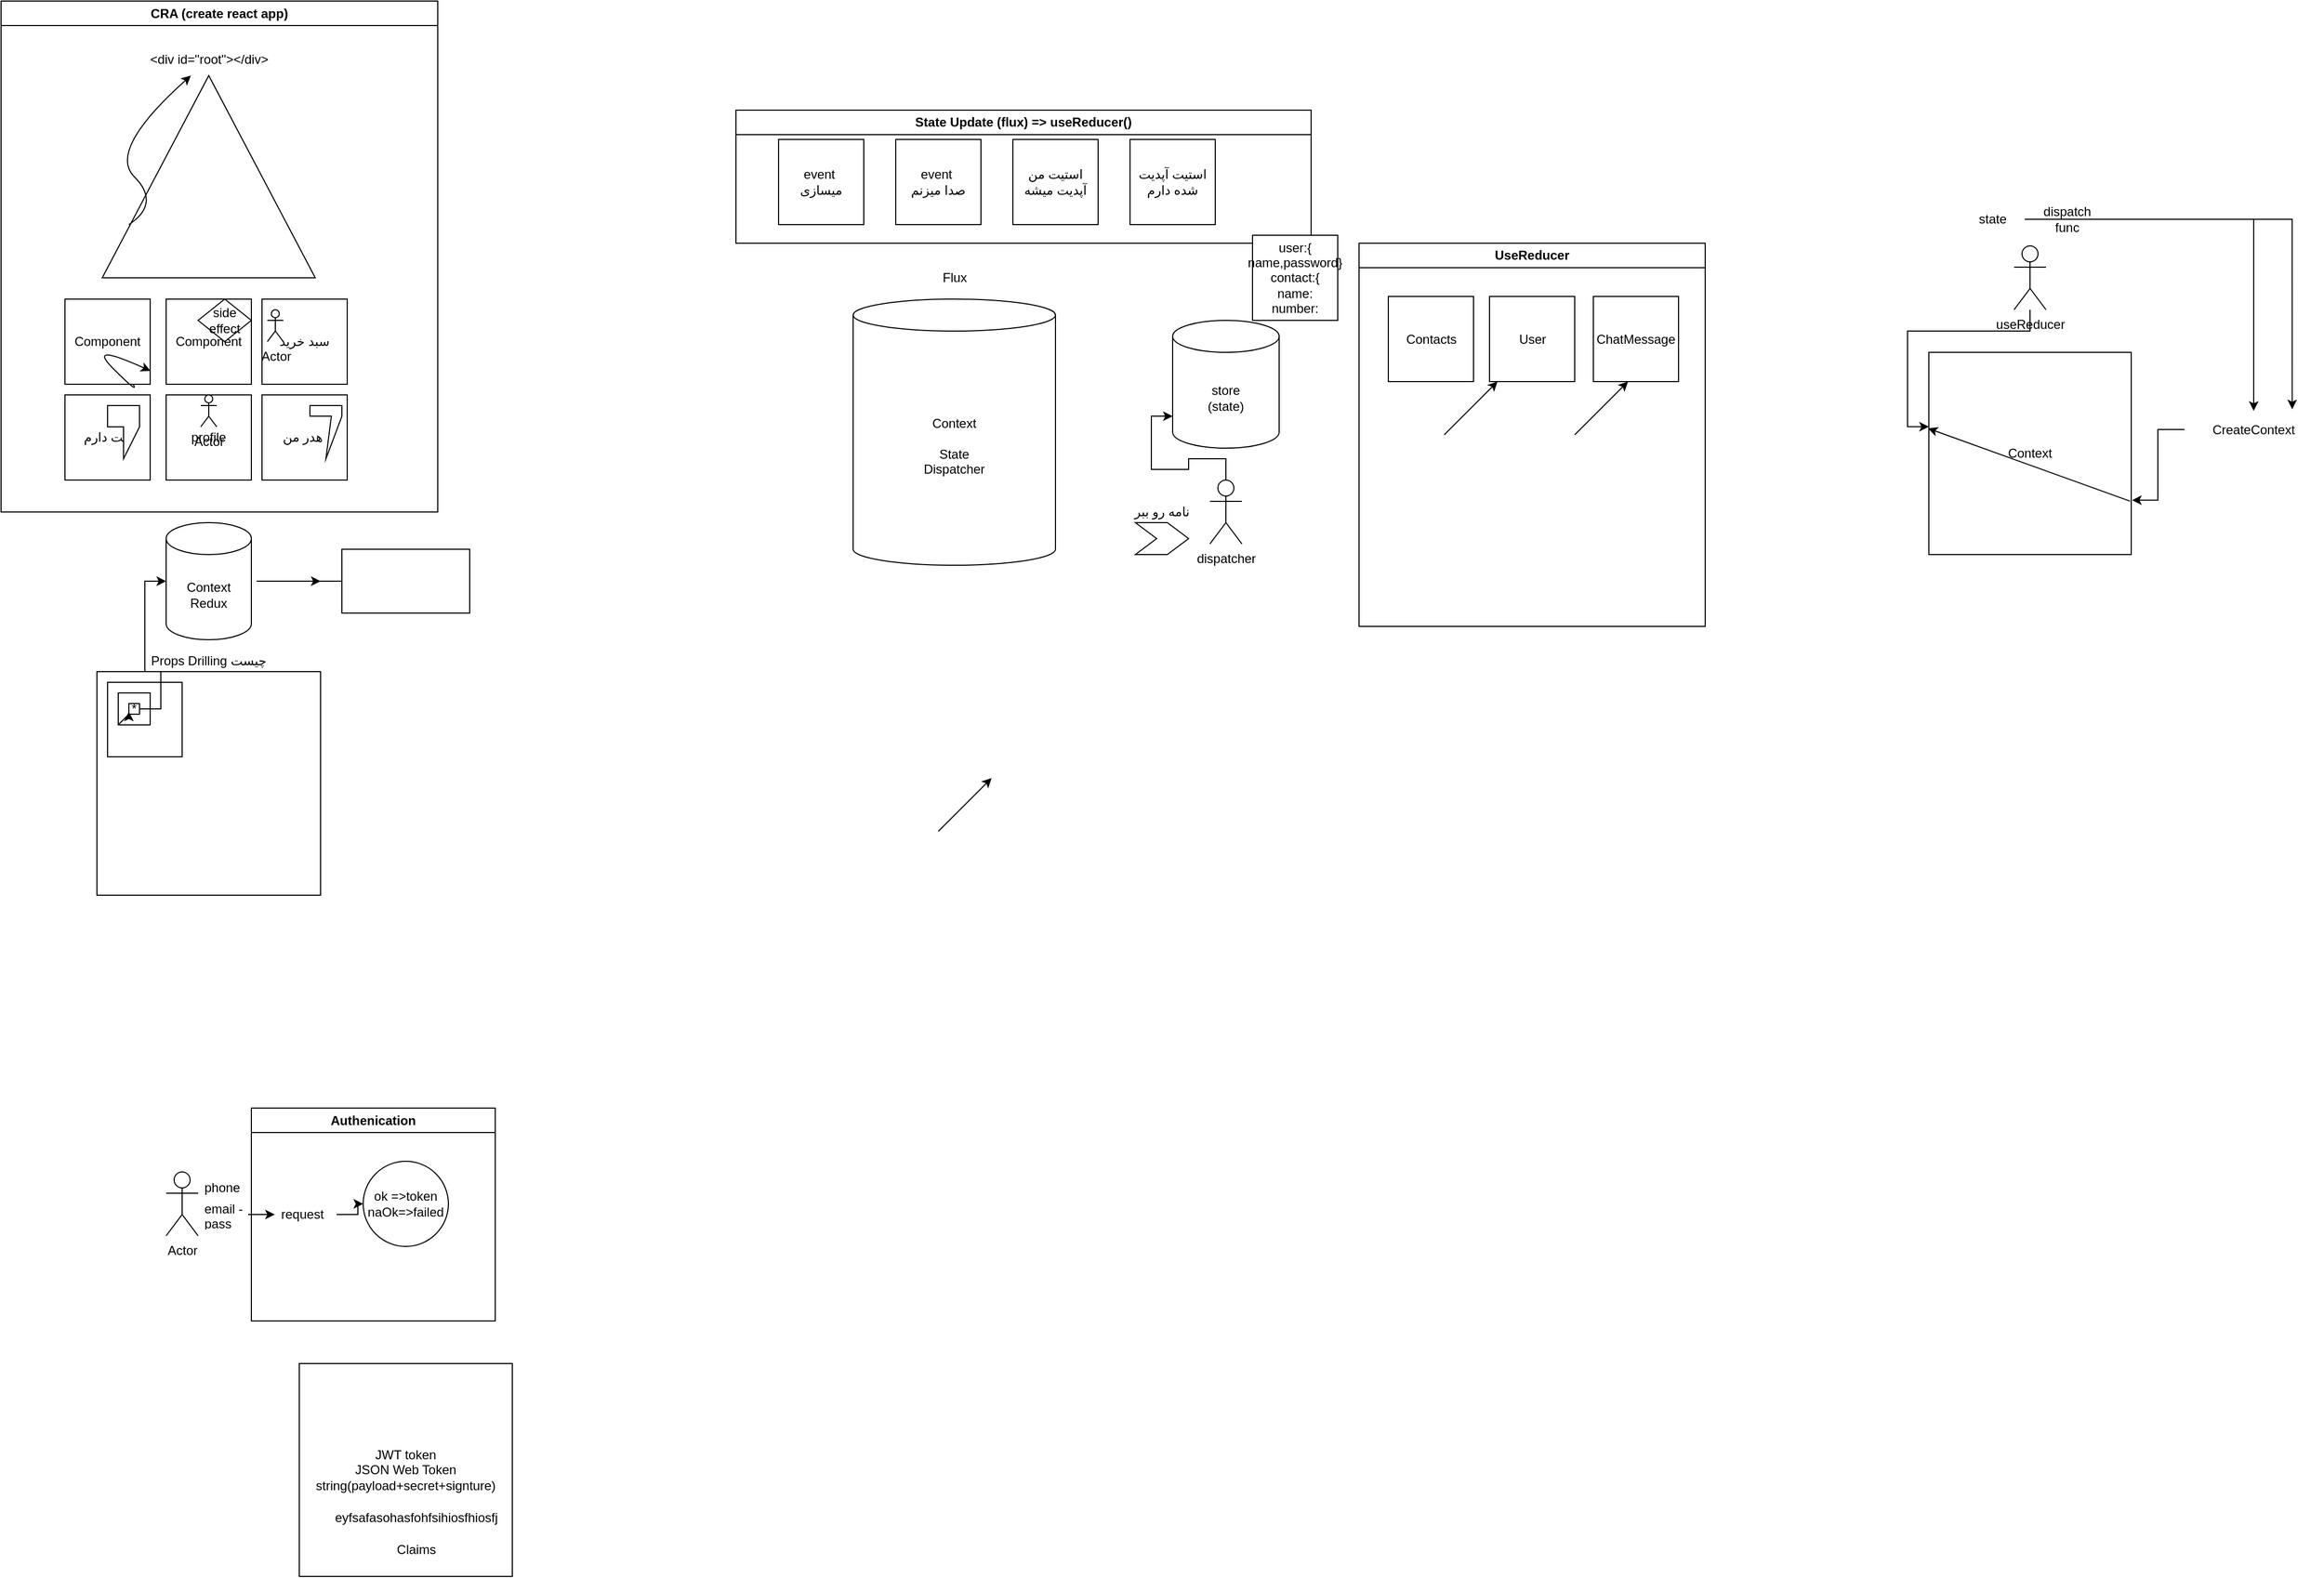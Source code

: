 <mxfile version="20.8.1" type="device"><diagram id="F2j4GgXj-LyiH6Weufmi" name="Page-1"><mxGraphModel dx="422" dy="292" grid="1" gridSize="10" guides="1" tooltips="1" connect="1" arrows="1" fold="1" page="1" pageScale="1" pageWidth="850" pageHeight="1100" math="0" shadow="0"><root><mxCell id="0"/><mxCell id="1" parent="0"/><mxCell id="Vjm8L-qQPr2WNu3jBZb--1" value="CRA (create react app)" style="swimlane;whiteSpace=wrap;html=1;" parent="1" vertex="1"><mxGeometry x="100" y="160" width="410" height="480" as="geometry"/></mxCell><mxCell id="Vjm8L-qQPr2WNu3jBZb--2" value="" style="triangle;whiteSpace=wrap;html=1;rotation=-90;" parent="Vjm8L-qQPr2WNu3jBZb--1" vertex="1"><mxGeometry x="100" y="65" width="190" height="200" as="geometry"/></mxCell><mxCell id="Vjm8L-qQPr2WNu3jBZb--3" value="&amp;lt;div id=&quot;root&quot;&amp;gt;&amp;lt;/div&amp;gt;" style="text;html=1;strokeColor=none;fillColor=none;align=center;verticalAlign=middle;whiteSpace=wrap;rounded=0;" parent="Vjm8L-qQPr2WNu3jBZb--1" vertex="1"><mxGeometry x="127.5" y="40" width="135" height="30" as="geometry"/></mxCell><mxCell id="Vjm8L-qQPr2WNu3jBZb--4" value="" style="curved=1;endArrow=classic;html=1;rounded=0;exitX=0.263;exitY=0.125;exitDx=0;exitDy=0;exitPerimeter=0;" parent="Vjm8L-qQPr2WNu3jBZb--1" source="Vjm8L-qQPr2WNu3jBZb--2" target="Vjm8L-qQPr2WNu3jBZb--3" edge="1"><mxGeometry width="50" height="50" relative="1" as="geometry"><mxPoint x="100" y="190" as="sourcePoint"/><mxPoint x="150" y="140" as="targetPoint"/><Array as="points"><mxPoint x="150" y="190"/><mxPoint x="100" y="140"/></Array></mxGeometry></mxCell><mxCell id="Vjm8L-qQPr2WNu3jBZb--5" value="Component" style="whiteSpace=wrap;html=1;aspect=fixed;" parent="Vjm8L-qQPr2WNu3jBZb--1" vertex="1"><mxGeometry x="60" y="280" width="80" height="80" as="geometry"/></mxCell><mxCell id="Vjm8L-qQPr2WNu3jBZb--7" value="هدر من&amp;nbsp;" style="whiteSpace=wrap;html=1;aspect=fixed;" parent="Vjm8L-qQPr2WNu3jBZb--1" vertex="1"><mxGeometry x="245" y="370" width="80" height="80" as="geometry"/></mxCell><mxCell id="Vjm8L-qQPr2WNu3jBZb--6" value="Component" style="whiteSpace=wrap;html=1;aspect=fixed;" parent="Vjm8L-qQPr2WNu3jBZb--1" vertex="1"><mxGeometry x="155" y="280" width="80" height="80" as="geometry"/></mxCell><mxCell id="Vjm8L-qQPr2WNu3jBZb--9" value="چت دارم" style="whiteSpace=wrap;html=1;aspect=fixed;" parent="Vjm8L-qQPr2WNu3jBZb--1" vertex="1"><mxGeometry x="60" y="370" width="80" height="80" as="geometry"/></mxCell><mxCell id="Vjm8L-qQPr2WNu3jBZb--8" value="profile" style="whiteSpace=wrap;html=1;aspect=fixed;" parent="Vjm8L-qQPr2WNu3jBZb--1" vertex="1"><mxGeometry x="155" y="370" width="80" height="80" as="geometry"/></mxCell><mxCell id="Vjm8L-qQPr2WNu3jBZb--12" value="side effect" style="rhombus;whiteSpace=wrap;html=1;" parent="Vjm8L-qQPr2WNu3jBZb--1" vertex="1"><mxGeometry x="185" y="280" width="50" height="40" as="geometry"/></mxCell><mxCell id="Vjm8L-qQPr2WNu3jBZb--13" value="" style="curved=1;endArrow=classic;html=1;rounded=0;entryX=1.004;entryY=0.844;entryDx=0;entryDy=0;entryPerimeter=0;" parent="Vjm8L-qQPr2WNu3jBZb--1" source="Vjm8L-qQPr2WNu3jBZb--5" target="Vjm8L-qQPr2WNu3jBZb--5" edge="1"><mxGeometry width="50" height="50" relative="1" as="geometry"><mxPoint x="80" y="370" as="sourcePoint"/><mxPoint x="130" y="320" as="targetPoint"/><Array as="points"><mxPoint x="130" y="370"/><mxPoint x="80" y="320"/></Array></mxGeometry></mxCell><mxCell id="Vjm8L-qQPr2WNu3jBZb--14" value="Actor" style="shape=umlActor;verticalLabelPosition=bottom;verticalAlign=top;html=1;outlineConnect=0;" parent="Vjm8L-qQPr2WNu3jBZb--1" vertex="1"><mxGeometry x="187.5" y="370" width="15" height="30" as="geometry"/></mxCell><mxCell id="Vjm8L-qQPr2WNu3jBZb--17" value="" style="shape=callout;whiteSpace=wrap;html=1;perimeter=calloutPerimeter;" parent="Vjm8L-qQPr2WNu3jBZb--1" vertex="1"><mxGeometry x="100" y="380" width="30" height="50" as="geometry"/></mxCell><mxCell id="Vjm8L-qQPr2WNu3jBZb--18" value="" style="shape=callout;whiteSpace=wrap;html=1;perimeter=calloutPerimeter;size=40;position=0.67;" parent="Vjm8L-qQPr2WNu3jBZb--1" vertex="1"><mxGeometry x="290" y="380" width="30" height="50" as="geometry"/></mxCell><mxCell id="Vjm8L-qQPr2WNu3jBZb--10" value="سبد خرید" style="whiteSpace=wrap;html=1;aspect=fixed;" parent="1" vertex="1"><mxGeometry x="345" y="440" width="80" height="80" as="geometry"/></mxCell><mxCell id="Vjm8L-qQPr2WNu3jBZb--15" value="Actor" style="shape=umlActor;verticalLabelPosition=bottom;verticalAlign=top;html=1;outlineConnect=0;" parent="1" vertex="1"><mxGeometry x="350" y="450" width="15" height="30" as="geometry"/></mxCell><mxCell id="Vjm8L-qQPr2WNu3jBZb--21" value="Props Drilling چیست" style="text;html=1;strokeColor=none;fillColor=none;align=center;verticalAlign=middle;whiteSpace=wrap;rounded=0;" parent="1" vertex="1"><mxGeometry x="185" y="740" width="220" height="80" as="geometry"/></mxCell><mxCell id="Vjm8L-qQPr2WNu3jBZb--22" value="" style="whiteSpace=wrap;html=1;aspect=fixed;" parent="1" vertex="1"><mxGeometry x="190" y="790" width="210" height="210" as="geometry"/></mxCell><mxCell id="Vjm8L-qQPr2WNu3jBZb--23" value="" style="whiteSpace=wrap;html=1;aspect=fixed;" parent="1" vertex="1"><mxGeometry x="200" y="800" width="70" height="70" as="geometry"/></mxCell><mxCell id="Vjm8L-qQPr2WNu3jBZb--24" value="" style="whiteSpace=wrap;html=1;aspect=fixed;" parent="1" vertex="1"><mxGeometry x="210" y="810" width="30" height="30" as="geometry"/></mxCell><mxCell id="Vjm8L-qQPr2WNu3jBZb--32" style="edgeStyle=orthogonalEdgeStyle;rounded=0;orthogonalLoop=1;jettySize=auto;html=1;entryX=0;entryY=0.5;entryDx=0;entryDy=0;entryPerimeter=0;" parent="1" source="Vjm8L-qQPr2WNu3jBZb--25" target="Vjm8L-qQPr2WNu3jBZb--11" edge="1"><mxGeometry relative="1" as="geometry"/></mxCell><mxCell id="Vjm8L-qQPr2WNu3jBZb--25" value="*" style="whiteSpace=wrap;html=1;aspect=fixed;" parent="1" vertex="1"><mxGeometry x="220" y="820" width="10" height="10" as="geometry"/></mxCell><mxCell id="Vjm8L-qQPr2WNu3jBZb--31" value="" style="endArrow=classic;html=1;rounded=0;entryX=0;entryY=0.75;entryDx=0;entryDy=0;" parent="1" target="Vjm8L-qQPr2WNu3jBZb--25" edge="1"><mxGeometry width="50" height="50" relative="1" as="geometry"><mxPoint x="210" y="840" as="sourcePoint"/><mxPoint x="260" y="790" as="targetPoint"/><Array as="points"><mxPoint x="220" y="830"/></Array></mxGeometry></mxCell><mxCell id="Vjm8L-qQPr2WNu3jBZb--11" value="Context&lt;br&gt;Redux" style="shape=cylinder3;whiteSpace=wrap;html=1;boundedLbl=1;backgroundOutline=1;size=15;" parent="1" vertex="1"><mxGeometry x="255" y="650" width="80" height="110" as="geometry"/></mxCell><mxCell id="Vjm8L-qQPr2WNu3jBZb--35" style="edgeStyle=orthogonalEdgeStyle;rounded=0;orthogonalLoop=1;jettySize=auto;html=1;" parent="1" source="Vjm8L-qQPr2WNu3jBZb--33" edge="1"><mxGeometry relative="1" as="geometry"><mxPoint x="400" y="705" as="targetPoint"/><Array as="points"><mxPoint x="340" y="705"/><mxPoint x="340" y="705"/></Array></mxGeometry></mxCell><mxCell id="Vjm8L-qQPr2WNu3jBZb--33" value="" style="rounded=0;whiteSpace=wrap;html=1;" parent="1" vertex="1"><mxGeometry x="420" y="675" width="120" height="60" as="geometry"/></mxCell><mxCell id="Vjm8L-qQPr2WNu3jBZb--36" value="Context&lt;br&gt;&lt;br&gt;State&lt;br&gt;Dispatcher" style="shape=cylinder3;whiteSpace=wrap;html=1;boundedLbl=1;backgroundOutline=1;size=15;" parent="1" vertex="1"><mxGeometry x="900" y="440" width="190" height="250" as="geometry"/></mxCell><mxCell id="Vjm8L-qQPr2WNu3jBZb--37" value="Flux" style="text;html=1;strokeColor=none;fillColor=none;align=center;verticalAlign=middle;whiteSpace=wrap;rounded=0;" parent="1" vertex="1"><mxGeometry x="962.5" y="410" width="65" height="20" as="geometry"/></mxCell><mxCell id="Vjm8L-qQPr2WNu3jBZb--38" value="State Update (flux) =&amp;gt; useReducer()" style="swimlane;whiteSpace=wrap;html=1;" parent="1" vertex="1"><mxGeometry x="790" y="262.5" width="540" height="125" as="geometry"/></mxCell><mxCell id="Vjm8L-qQPr2WNu3jBZb--40" value="event&amp;nbsp;&lt;br&gt;میسازی" style="whiteSpace=wrap;html=1;aspect=fixed;" parent="Vjm8L-qQPr2WNu3jBZb--38" vertex="1"><mxGeometry x="40" y="27.5" width="80" height="80" as="geometry"/></mxCell><mxCell id="Vjm8L-qQPr2WNu3jBZb--41" value="event&amp;nbsp;&lt;br&gt;صدا میزنم" style="whiteSpace=wrap;html=1;aspect=fixed;" parent="Vjm8L-qQPr2WNu3jBZb--38" vertex="1"><mxGeometry x="150" y="27.5" width="80" height="80" as="geometry"/></mxCell><mxCell id="Vjm8L-qQPr2WNu3jBZb--42" value="استیت من آپدیت میشه&lt;span style=&quot;color: rgba(0, 0, 0, 0); font-family: monospace; font-size: 0px; text-align: start;&quot;&gt;%3CmxGraphModel%3E%3Croot%3E%3CmxCell%20id%3D%220%22%2F%3E%3CmxCell%20id%3D%221%22%20parent%3D%220%22%2F%3E%3CmxCell%20id%3D%222%22%20value%3D%22event%26amp%3Bnbsp%3B%26lt%3Bbr%26gt%3B%D8%B5%D8%AF%D8%A7%20%D9%85%DB%8C%D8%B2%D9%86%D9%85%22%20style%3D%22whiteSpace%3Dwrap%3Bhtml%3D1%3Baspect%3Dfixed%3B%22%20vertex%3D%221%22%20parent%3D%221%22%3E%3CmxGeometry%20x%3D%22940%22%20y%3D%22290%22%20width%3D%2280%22%20height%3D%2280%22%20as%3D%22geometry%22%2F%3E%3C%2FmxCell%3E%3C%2Froot%3E%3C%2FmxGraphModel%3E&lt;/span&gt;" style="whiteSpace=wrap;html=1;aspect=fixed;" parent="Vjm8L-qQPr2WNu3jBZb--38" vertex="1"><mxGeometry x="260" y="27.5" width="80" height="80" as="geometry"/></mxCell><mxCell id="Vjm8L-qQPr2WNu3jBZb--43" value="استیت آپدیت شده دارم" style="whiteSpace=wrap;html=1;aspect=fixed;" parent="Vjm8L-qQPr2WNu3jBZb--38" vertex="1"><mxGeometry x="370" y="27.5" width="80" height="80" as="geometry"/></mxCell><mxCell id="Vjm8L-qQPr2WNu3jBZb--49" value="user:{&lt;br&gt;name,password}&lt;br&gt;contact:{&lt;br&gt;name:&lt;br&gt;number:" style="whiteSpace=wrap;html=1;aspect=fixed;" parent="1" vertex="1"><mxGeometry x="1275" y="380" width="80" height="80" as="geometry"/></mxCell><mxCell id="Vjm8L-qQPr2WNu3jBZb--50" value="UseReducer" style="swimlane;whiteSpace=wrap;html=1;" parent="1" vertex="1"><mxGeometry x="1375" y="387.5" width="325" height="360" as="geometry"/></mxCell><mxCell id="Vjm8L-qQPr2WNu3jBZb--56" value="ChatMessage" style="whiteSpace=wrap;html=1;aspect=fixed;" parent="Vjm8L-qQPr2WNu3jBZb--50" vertex="1"><mxGeometry x="220" y="50" width="80" height="80" as="geometry"/></mxCell><mxCell id="Vjm8L-qQPr2WNu3jBZb--58" value="User" style="whiteSpace=wrap;html=1;aspect=fixed;" parent="Vjm8L-qQPr2WNu3jBZb--50" vertex="1"><mxGeometry x="122.5" y="50" width="80" height="80" as="geometry"/></mxCell><mxCell id="Vjm8L-qQPr2WNu3jBZb--57" value="Contacts" style="whiteSpace=wrap;html=1;aspect=fixed;" parent="Vjm8L-qQPr2WNu3jBZb--50" vertex="1"><mxGeometry x="27.5" y="50" width="80" height="80" as="geometry"/></mxCell><mxCell id="Vjm8L-qQPr2WNu3jBZb--65" value="" style="endArrow=classic;html=1;rounded=0;" parent="Vjm8L-qQPr2WNu3jBZb--50" edge="1"><mxGeometry width="50" height="50" relative="1" as="geometry"><mxPoint x="80" y="180" as="sourcePoint"/><mxPoint x="130" y="130" as="targetPoint"/></mxGeometry></mxCell><mxCell id="Vjm8L-qQPr2WNu3jBZb--66" value="" style="endArrow=classic;html=1;rounded=0;" parent="Vjm8L-qQPr2WNu3jBZb--50" edge="1"><mxGeometry width="50" height="50" relative="1" as="geometry"><mxPoint x="202.5" y="180" as="sourcePoint"/><mxPoint x="252.5" y="130" as="targetPoint"/></mxGeometry></mxCell><mxCell id="Vjm8L-qQPr2WNu3jBZb--64" value="" style="endArrow=classic;html=1;rounded=0;" parent="1" edge="1"><mxGeometry width="50" height="50" relative="1" as="geometry"><mxPoint x="980" y="940" as="sourcePoint"/><mxPoint x="1030" y="890" as="targetPoint"/></mxGeometry></mxCell><mxCell id="Vjm8L-qQPr2WNu3jBZb--67" value="store&lt;br&gt;(state)" style="shape=cylinder3;whiteSpace=wrap;html=1;boundedLbl=1;backgroundOutline=1;size=15;" parent="1" vertex="1"><mxGeometry x="1200" y="460" width="100" height="120" as="geometry"/></mxCell><mxCell id="Vjm8L-qQPr2WNu3jBZb--68" style="edgeStyle=orthogonalEdgeStyle;rounded=0;orthogonalLoop=1;jettySize=auto;html=1;entryX=0;entryY=0.75;entryDx=0;entryDy=0;entryPerimeter=0;" parent="1" source="Vjm8L-qQPr2WNu3jBZb--69" target="Vjm8L-qQPr2WNu3jBZb--67" edge="1"><mxGeometry relative="1" as="geometry"/></mxCell><mxCell id="Vjm8L-qQPr2WNu3jBZb--69" value="dispatcher" style="shape=umlActor;verticalLabelPosition=bottom;verticalAlign=top;html=1;outlineConnect=0;" parent="1" vertex="1"><mxGeometry x="1235" y="610" width="30" height="60" as="geometry"/></mxCell><mxCell id="Vjm8L-qQPr2WNu3jBZb--70" value="نامه رو ببر" style="text;html=1;strokeColor=none;fillColor=none;align=center;verticalAlign=middle;whiteSpace=wrap;rounded=0;" parent="1" vertex="1"><mxGeometry x="1160" y="625" width="60" height="30" as="geometry"/></mxCell><mxCell id="Vjm8L-qQPr2WNu3jBZb--71" value="" style="shape=step;perimeter=stepPerimeter;whiteSpace=wrap;html=1;fixedSize=1;" parent="1" vertex="1"><mxGeometry x="1165" y="650" width="50" height="30" as="geometry"/></mxCell><mxCell id="Vjm8L-qQPr2WNu3jBZb--72" value="Context" style="whiteSpace=wrap;html=1;aspect=fixed;" parent="1" vertex="1"><mxGeometry x="1910" y="490" width="190" height="190" as="geometry"/></mxCell><mxCell id="Vjm8L-qQPr2WNu3jBZb--75" style="edgeStyle=orthogonalEdgeStyle;rounded=0;orthogonalLoop=1;jettySize=auto;html=1;entryX=0;entryY=0.368;entryDx=0;entryDy=0;entryPerimeter=0;" parent="1" source="Vjm8L-qQPr2WNu3jBZb--73" target="Vjm8L-qQPr2WNu3jBZb--72" edge="1"><mxGeometry relative="1" as="geometry"/></mxCell><mxCell id="Vjm8L-qQPr2WNu3jBZb--73" value="useReducer" style="shape=umlActor;verticalLabelPosition=bottom;verticalAlign=top;html=1;outlineConnect=0;" parent="1" vertex="1"><mxGeometry x="1990" y="390" width="30" height="60" as="geometry"/></mxCell><mxCell id="Vjm8L-qQPr2WNu3jBZb--83" style="edgeStyle=orthogonalEdgeStyle;rounded=0;orthogonalLoop=1;jettySize=auto;html=1;entryX=0.778;entryY=-0.044;entryDx=0;entryDy=0;entryPerimeter=0;" parent="1" source="Vjm8L-qQPr2WNu3jBZb--76" target="Vjm8L-qQPr2WNu3jBZb--80" edge="1"><mxGeometry relative="1" as="geometry"/></mxCell><mxCell id="Vjm8L-qQPr2WNu3jBZb--76" value="state" style="text;html=1;strokeColor=none;fillColor=none;align=center;verticalAlign=middle;whiteSpace=wrap;rounded=0;" parent="1" vertex="1"><mxGeometry x="1940" y="350" width="60" height="30" as="geometry"/></mxCell><mxCell id="Vjm8L-qQPr2WNu3jBZb--82" style="edgeStyle=orthogonalEdgeStyle;rounded=0;orthogonalLoop=1;jettySize=auto;html=1;" parent="1" source="Vjm8L-qQPr2WNu3jBZb--77" target="Vjm8L-qQPr2WNu3jBZb--80" edge="1"><mxGeometry relative="1" as="geometry"/></mxCell><mxCell id="Vjm8L-qQPr2WNu3jBZb--77" value="dispatch&lt;br&gt;func" style="text;html=1;strokeColor=none;fillColor=none;align=center;verticalAlign=middle;whiteSpace=wrap;rounded=0;" parent="1" vertex="1"><mxGeometry x="2010" y="350" width="60" height="30" as="geometry"/></mxCell><mxCell id="Vjm8L-qQPr2WNu3jBZb--81" style="edgeStyle=orthogonalEdgeStyle;rounded=0;orthogonalLoop=1;jettySize=auto;html=1;entryX=1.004;entryY=0.731;entryDx=0;entryDy=0;entryPerimeter=0;" parent="1" source="Vjm8L-qQPr2WNu3jBZb--80" target="Vjm8L-qQPr2WNu3jBZb--72" edge="1"><mxGeometry relative="1" as="geometry"/></mxCell><mxCell id="Vjm8L-qQPr2WNu3jBZb--80" value="CreateContext" style="text;html=1;strokeColor=none;fillColor=none;align=center;verticalAlign=middle;whiteSpace=wrap;rounded=0;" parent="1" vertex="1"><mxGeometry x="2150" y="545" width="130" height="35" as="geometry"/></mxCell><mxCell id="Vjm8L-qQPr2WNu3jBZb--84" value="" style="endArrow=classic;html=1;rounded=0;entryX=-0.004;entryY=0.376;entryDx=0;entryDy=0;entryPerimeter=0;exitX=0.994;exitY=0.736;exitDx=0;exitDy=0;exitPerimeter=0;" parent="1" source="Vjm8L-qQPr2WNu3jBZb--72" target="Vjm8L-qQPr2WNu3jBZb--72" edge="1"><mxGeometry width="50" height="50" relative="1" as="geometry"><mxPoint x="2080" y="630" as="sourcePoint"/><mxPoint x="2130" y="580" as="targetPoint"/></mxGeometry></mxCell><mxCell id="O_JBPb5e7-CUb1cg-TnG-1" value="Authenication" style="swimlane;whiteSpace=wrap;html=1;" vertex="1" parent="1"><mxGeometry x="335" y="1200" width="229" height="200" as="geometry"/></mxCell><mxCell id="O_JBPb5e7-CUb1cg-TnG-12" value="" style="edgeStyle=orthogonalEdgeStyle;rounded=0;orthogonalLoop=1;jettySize=auto;html=1;" edge="1" parent="O_JBPb5e7-CUb1cg-TnG-1" source="O_JBPb5e7-CUb1cg-TnG-9" target="O_JBPb5e7-CUb1cg-TnG-11"><mxGeometry relative="1" as="geometry"/></mxCell><mxCell id="O_JBPb5e7-CUb1cg-TnG-9" value="request" style="text;strokeColor=none;fillColor=none;align=left;verticalAlign=middle;spacingLeft=4;spacingRight=4;overflow=hidden;points=[[0,0.5],[1,0.5]];portConstraint=eastwest;rotatable=0;whiteSpace=wrap;html=1;" vertex="1" parent="O_JBPb5e7-CUb1cg-TnG-1"><mxGeometry x="22" y="85" width="58" height="30" as="geometry"/></mxCell><mxCell id="O_JBPb5e7-CUb1cg-TnG-11" value="ok =&amp;gt;token&lt;br&gt;naOk=&amp;gt;failed" style="ellipse;whiteSpace=wrap;html=1;" vertex="1" parent="O_JBPb5e7-CUb1cg-TnG-1"><mxGeometry x="105" y="50" width="80" height="80" as="geometry"/></mxCell><mxCell id="O_JBPb5e7-CUb1cg-TnG-2" value="Actor" style="shape=umlActor;verticalLabelPosition=bottom;verticalAlign=top;html=1;outlineConnect=0;" vertex="1" parent="1"><mxGeometry x="255" y="1260" width="30" height="60" as="geometry"/></mxCell><mxCell id="O_JBPb5e7-CUb1cg-TnG-5" value="phone" style="text;strokeColor=none;fillColor=none;align=left;verticalAlign=middle;spacingLeft=4;spacingRight=4;overflow=hidden;points=[[0,0.5],[1,0.5]];portConstraint=eastwest;rotatable=0;whiteSpace=wrap;html=1;" vertex="1" parent="1"><mxGeometry x="285" y="1260" width="47" height="30" as="geometry"/></mxCell><mxCell id="O_JBPb5e7-CUb1cg-TnG-10" style="edgeStyle=orthogonalEdgeStyle;rounded=0;orthogonalLoop=1;jettySize=auto;html=1;" edge="1" parent="1" source="O_JBPb5e7-CUb1cg-TnG-6" target="O_JBPb5e7-CUb1cg-TnG-9"><mxGeometry relative="1" as="geometry"/></mxCell><mxCell id="O_JBPb5e7-CUb1cg-TnG-6" value="email -pass" style="text;strokeColor=none;fillColor=none;align=left;verticalAlign=middle;spacingLeft=4;spacingRight=4;overflow=hidden;points=[[0,0.5],[1,0.5]];portConstraint=eastwest;rotatable=0;whiteSpace=wrap;html=1;" vertex="1" parent="1"><mxGeometry x="285" y="1285" width="47" height="30" as="geometry"/></mxCell><mxCell id="O_JBPb5e7-CUb1cg-TnG-13" value="JWT token&lt;br&gt;JSON Web Token&lt;br&gt;string(payload+secret+signture)" style="whiteSpace=wrap;html=1;aspect=fixed;" vertex="1" parent="1"><mxGeometry x="380" y="1440" width="200" height="200" as="geometry"/></mxCell><mxCell id="O_JBPb5e7-CUb1cg-TnG-14" value="eyfsafasohasfohfsihiosfhiosfj" style="text;html=1;strokeColor=none;fillColor=none;align=center;verticalAlign=middle;whiteSpace=wrap;rounded=0;" vertex="1" parent="1"><mxGeometry x="460" y="1570" width="60" height="30" as="geometry"/></mxCell><mxCell id="O_JBPb5e7-CUb1cg-TnG-15" value="Claims" style="text;html=1;strokeColor=none;fillColor=none;align=center;verticalAlign=middle;whiteSpace=wrap;rounded=0;" vertex="1" parent="1"><mxGeometry x="460" y="1600" width="60" height="30" as="geometry"/></mxCell></root></mxGraphModel></diagram></mxfile>